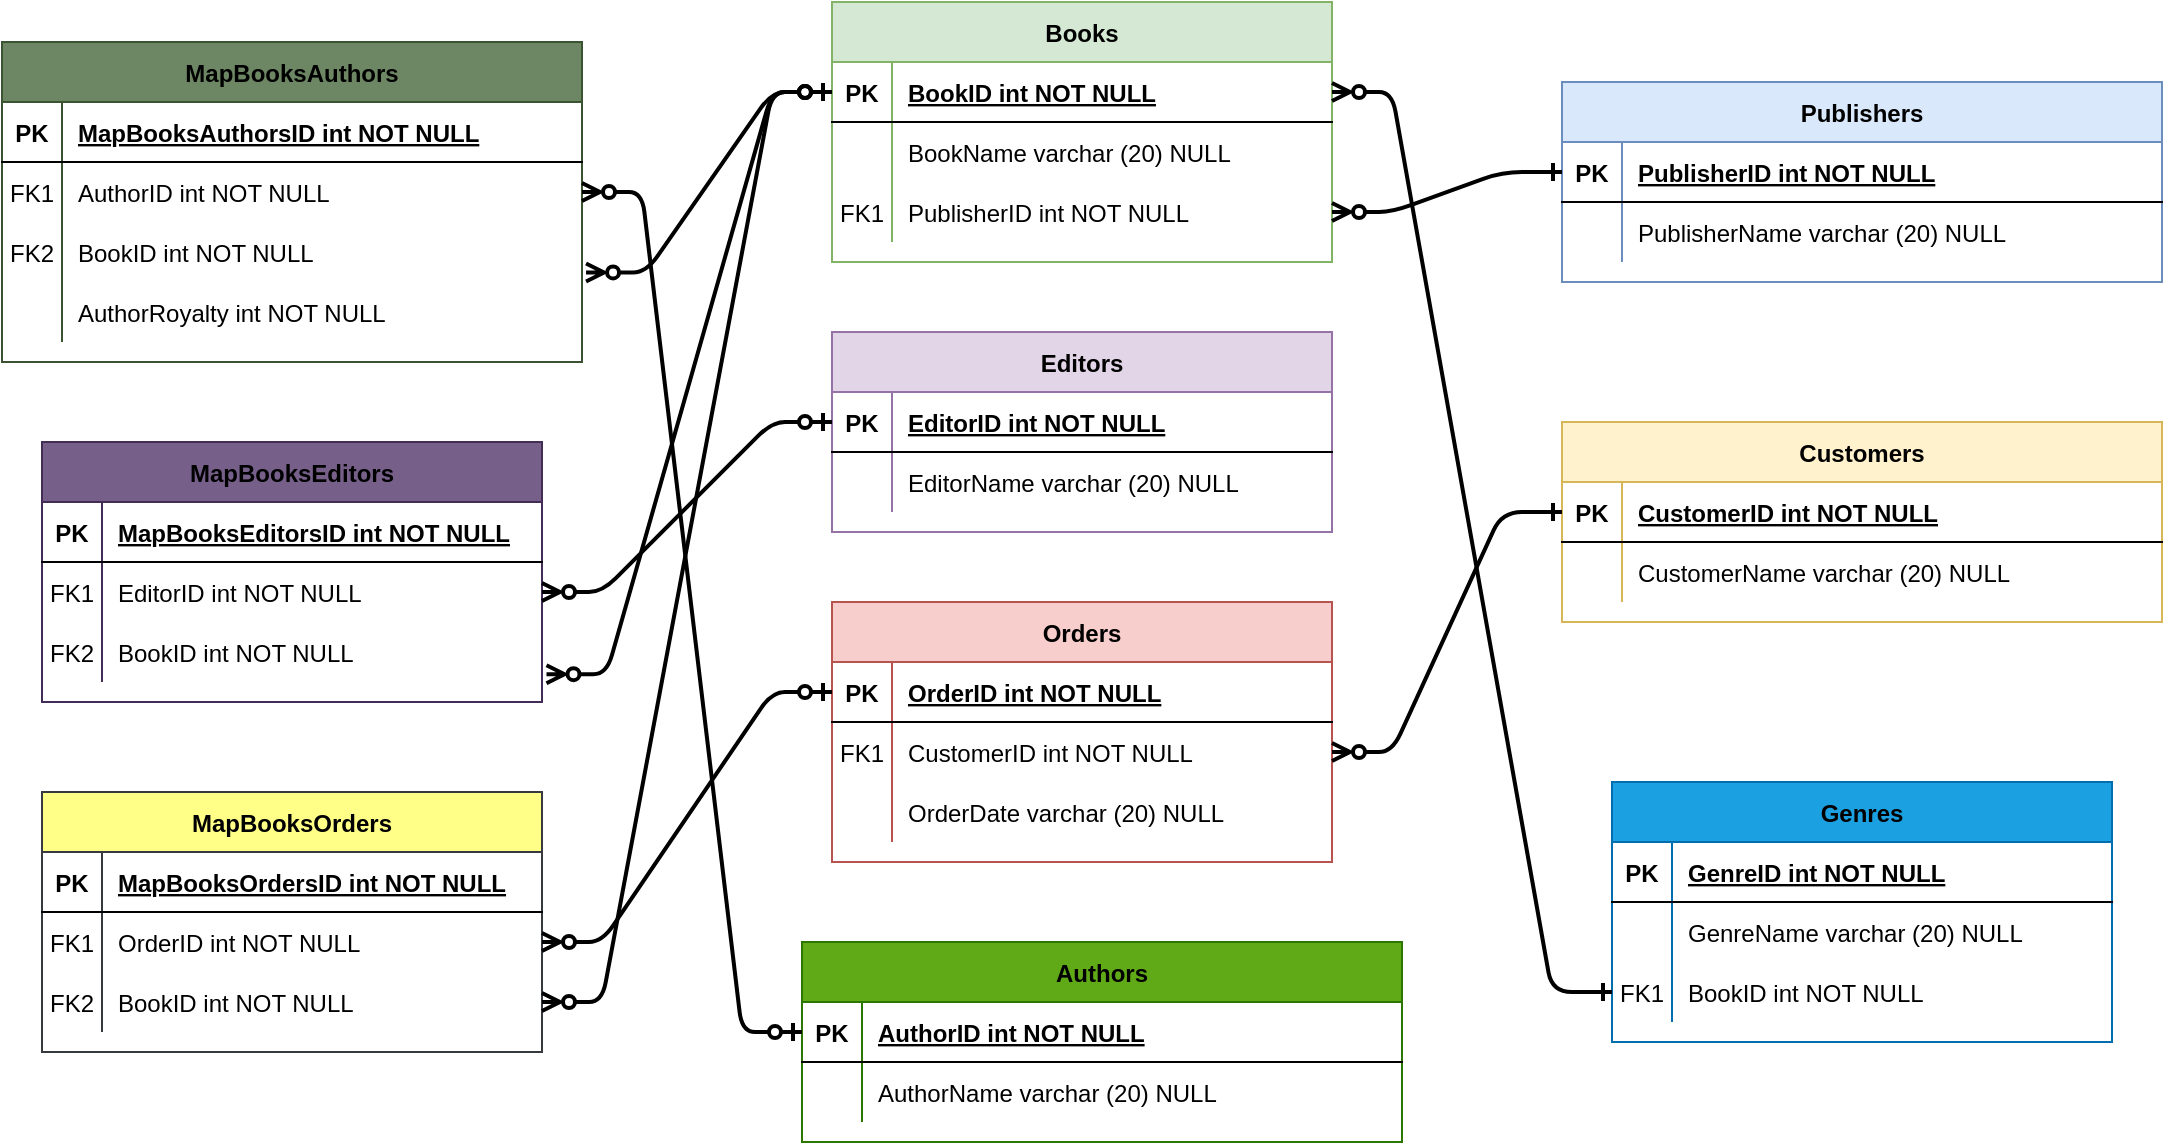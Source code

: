 <mxfile version="17.4.0" type="google"><diagram id="R2lEEEUBdFMjLlhIrx00" name="Page-1"><mxGraphModel grid="1" page="1" gridSize="10" guides="1" tooltips="1" connect="1" arrows="1" fold="1" pageScale="1" pageWidth="850" pageHeight="1100" math="0" shadow="0" extFonts="Permanent Marker^https://fonts.googleapis.com/css?family=Permanent+Marker"><root><mxCell id="0"/><mxCell id="1" parent="0"/><mxCell id="C-vyLk0tnHw3VtMMgP7b-13" value="Books" style="shape=table;startSize=30;container=1;collapsible=1;childLayout=tableLayout;fixedRows=1;rowLines=0;fontStyle=1;align=center;resizeLast=1;fillColor=#d5e8d4;strokeColor=#82b366;" vertex="1" parent="1"><mxGeometry x="95" y="90" width="250" height="130" as="geometry"/></mxCell><mxCell id="C-vyLk0tnHw3VtMMgP7b-14" value="" style="shape=partialRectangle;collapsible=0;dropTarget=0;pointerEvents=0;fillColor=none;points=[[0,0.5],[1,0.5]];portConstraint=eastwest;top=0;left=0;right=0;bottom=1;" vertex="1" parent="C-vyLk0tnHw3VtMMgP7b-13"><mxGeometry y="30" width="250" height="30" as="geometry"/></mxCell><mxCell id="C-vyLk0tnHw3VtMMgP7b-15" value="PK" style="shape=partialRectangle;overflow=hidden;connectable=0;fillColor=none;top=0;left=0;bottom=0;right=0;fontStyle=1;" vertex="1" parent="C-vyLk0tnHw3VtMMgP7b-14"><mxGeometry width="30" height="30" as="geometry"><mxRectangle width="30" height="30" as="alternateBounds"/></mxGeometry></mxCell><mxCell id="C-vyLk0tnHw3VtMMgP7b-16" value="BookID int NOT NULL " style="shape=partialRectangle;overflow=hidden;connectable=0;fillColor=none;top=0;left=0;bottom=0;right=0;align=left;spacingLeft=6;fontStyle=5;" vertex="1" parent="C-vyLk0tnHw3VtMMgP7b-14"><mxGeometry x="30" width="220" height="30" as="geometry"><mxRectangle width="220" height="30" as="alternateBounds"/></mxGeometry></mxCell><mxCell id="C-vyLk0tnHw3VtMMgP7b-17" value="" style="shape=partialRectangle;collapsible=0;dropTarget=0;pointerEvents=0;fillColor=none;points=[[0,0.5],[1,0.5]];portConstraint=eastwest;top=0;left=0;right=0;bottom=0;" vertex="1" parent="C-vyLk0tnHw3VtMMgP7b-13"><mxGeometry y="60" width="250" height="30" as="geometry"/></mxCell><mxCell id="C-vyLk0tnHw3VtMMgP7b-18" value="" style="shape=partialRectangle;overflow=hidden;connectable=0;fillColor=none;top=0;left=0;bottom=0;right=0;" vertex="1" parent="C-vyLk0tnHw3VtMMgP7b-17"><mxGeometry width="30" height="30" as="geometry"><mxRectangle width="30" height="30" as="alternateBounds"/></mxGeometry></mxCell><mxCell id="C-vyLk0tnHw3VtMMgP7b-19" value="BookName varchar (20) NULL" style="shape=partialRectangle;overflow=hidden;connectable=0;fillColor=none;top=0;left=0;bottom=0;right=0;align=left;spacingLeft=6;" vertex="1" parent="C-vyLk0tnHw3VtMMgP7b-17"><mxGeometry x="30" width="220" height="30" as="geometry"><mxRectangle width="220" height="30" as="alternateBounds"/></mxGeometry></mxCell><mxCell id="C-vyLk0tnHw3VtMMgP7b-20" value="" style="shape=partialRectangle;collapsible=0;dropTarget=0;pointerEvents=0;fillColor=none;points=[[0,0.5],[1,0.5]];portConstraint=eastwest;top=0;left=0;right=0;bottom=0;" vertex="1" parent="C-vyLk0tnHw3VtMMgP7b-13"><mxGeometry y="90" width="250" height="30" as="geometry"/></mxCell><mxCell id="C-vyLk0tnHw3VtMMgP7b-21" value="FK1" style="shape=partialRectangle;overflow=hidden;connectable=0;fillColor=none;top=0;left=0;bottom=0;right=0;" vertex="1" parent="C-vyLk0tnHw3VtMMgP7b-20"><mxGeometry width="30" height="30" as="geometry"><mxRectangle width="30" height="30" as="alternateBounds"/></mxGeometry></mxCell><mxCell id="C-vyLk0tnHw3VtMMgP7b-22" value="PublisherID int NOT NULL" style="shape=partialRectangle;overflow=hidden;connectable=0;fillColor=none;top=0;left=0;bottom=0;right=0;align=left;spacingLeft=6;" vertex="1" parent="C-vyLk0tnHw3VtMMgP7b-20"><mxGeometry x="30" width="220" height="30" as="geometry"><mxRectangle width="220" height="30" as="alternateBounds"/></mxGeometry></mxCell><mxCell id="C-vyLk0tnHw3VtMMgP7b-23" value="Customers" style="shape=table;startSize=30;container=1;collapsible=1;childLayout=tableLayout;fixedRows=1;rowLines=0;fontStyle=1;align=center;resizeLast=1;fillColor=#fff2cc;strokeColor=#d6b656;" vertex="1" parent="1"><mxGeometry x="460" y="300" width="300" height="100" as="geometry"/></mxCell><mxCell id="C-vyLk0tnHw3VtMMgP7b-24" value="" style="shape=partialRectangle;collapsible=0;dropTarget=0;pointerEvents=0;fillColor=none;points=[[0,0.5],[1,0.5]];portConstraint=eastwest;top=0;left=0;right=0;bottom=1;" vertex="1" parent="C-vyLk0tnHw3VtMMgP7b-23"><mxGeometry y="30" width="300" height="30" as="geometry"/></mxCell><mxCell id="C-vyLk0tnHw3VtMMgP7b-25" value="PK" style="shape=partialRectangle;overflow=hidden;connectable=0;fillColor=none;top=0;left=0;bottom=0;right=0;fontStyle=1;" vertex="1" parent="C-vyLk0tnHw3VtMMgP7b-24"><mxGeometry width="30" height="30" as="geometry"><mxRectangle width="30" height="30" as="alternateBounds"/></mxGeometry></mxCell><mxCell id="C-vyLk0tnHw3VtMMgP7b-26" value="CustomerID int NOT NULL " style="shape=partialRectangle;overflow=hidden;connectable=0;fillColor=none;top=0;left=0;bottom=0;right=0;align=left;spacingLeft=6;fontStyle=5;" vertex="1" parent="C-vyLk0tnHw3VtMMgP7b-24"><mxGeometry x="30" width="270" height="30" as="geometry"><mxRectangle width="270" height="30" as="alternateBounds"/></mxGeometry></mxCell><mxCell id="C-vyLk0tnHw3VtMMgP7b-27" value="" style="shape=partialRectangle;collapsible=0;dropTarget=0;pointerEvents=0;fillColor=none;points=[[0,0.5],[1,0.5]];portConstraint=eastwest;top=0;left=0;right=0;bottom=0;" vertex="1" parent="C-vyLk0tnHw3VtMMgP7b-23"><mxGeometry y="60" width="300" height="30" as="geometry"/></mxCell><mxCell id="C-vyLk0tnHw3VtMMgP7b-28" value="" style="shape=partialRectangle;overflow=hidden;connectable=0;fillColor=none;top=0;left=0;bottom=0;right=0;" vertex="1" parent="C-vyLk0tnHw3VtMMgP7b-27"><mxGeometry width="30" height="30" as="geometry"><mxRectangle width="30" height="30" as="alternateBounds"/></mxGeometry></mxCell><mxCell id="C-vyLk0tnHw3VtMMgP7b-29" value="CustomerName varchar (20) NULL" style="shape=partialRectangle;overflow=hidden;connectable=0;fillColor=none;top=0;left=0;bottom=0;right=0;align=left;spacingLeft=6;" vertex="1" parent="C-vyLk0tnHw3VtMMgP7b-27"><mxGeometry x="30" width="270" height="30" as="geometry"><mxRectangle width="270" height="30" as="alternateBounds"/></mxGeometry></mxCell><mxCell id="7kaqJJ9kGxn7L_3IUUEf-1" value="Editors" style="shape=table;startSize=30;container=1;collapsible=1;childLayout=tableLayout;fixedRows=1;rowLines=0;fontStyle=1;align=center;resizeLast=1;fillColor=#e1d5e7;strokeColor=#9673a6;" vertex="1" parent="1"><mxGeometry x="95" y="255" width="250" height="100" as="geometry"/></mxCell><mxCell id="7kaqJJ9kGxn7L_3IUUEf-2" value="" style="shape=partialRectangle;collapsible=0;dropTarget=0;pointerEvents=0;fillColor=none;points=[[0,0.5],[1,0.5]];portConstraint=eastwest;top=0;left=0;right=0;bottom=1;" vertex="1" parent="7kaqJJ9kGxn7L_3IUUEf-1"><mxGeometry y="30" width="250" height="30" as="geometry"/></mxCell><mxCell id="7kaqJJ9kGxn7L_3IUUEf-3" value="PK" style="shape=partialRectangle;overflow=hidden;connectable=0;fillColor=none;top=0;left=0;bottom=0;right=0;fontStyle=1;" vertex="1" parent="7kaqJJ9kGxn7L_3IUUEf-2"><mxGeometry width="30" height="30" as="geometry"><mxRectangle width="30" height="30" as="alternateBounds"/></mxGeometry></mxCell><mxCell id="7kaqJJ9kGxn7L_3IUUEf-4" value="EditorID int NOT NULL " style="shape=partialRectangle;overflow=hidden;connectable=0;fillColor=none;top=0;left=0;bottom=0;right=0;align=left;spacingLeft=6;fontStyle=5;" vertex="1" parent="7kaqJJ9kGxn7L_3IUUEf-2"><mxGeometry x="30" width="220" height="30" as="geometry"><mxRectangle width="220" height="30" as="alternateBounds"/></mxGeometry></mxCell><mxCell id="7kaqJJ9kGxn7L_3IUUEf-5" value="" style="shape=partialRectangle;collapsible=0;dropTarget=0;pointerEvents=0;fillColor=none;points=[[0,0.5],[1,0.5]];portConstraint=eastwest;top=0;left=0;right=0;bottom=0;" vertex="1" parent="7kaqJJ9kGxn7L_3IUUEf-1"><mxGeometry y="60" width="250" height="30" as="geometry"/></mxCell><mxCell id="7kaqJJ9kGxn7L_3IUUEf-6" value="" style="shape=partialRectangle;overflow=hidden;connectable=0;fillColor=none;top=0;left=0;bottom=0;right=0;" vertex="1" parent="7kaqJJ9kGxn7L_3IUUEf-5"><mxGeometry width="30" height="30" as="geometry"><mxRectangle width="30" height="30" as="alternateBounds"/></mxGeometry></mxCell><mxCell id="7kaqJJ9kGxn7L_3IUUEf-7" value="EditorName varchar (20) NULL" style="shape=partialRectangle;overflow=hidden;connectable=0;fillColor=none;top=0;left=0;bottom=0;right=0;align=left;spacingLeft=6;" vertex="1" parent="7kaqJJ9kGxn7L_3IUUEf-5"><mxGeometry x="30" width="220" height="30" as="geometry"><mxRectangle width="220" height="30" as="alternateBounds"/></mxGeometry></mxCell><mxCell id="7kaqJJ9kGxn7L_3IUUEf-12" value="Publishers" style="shape=table;startSize=30;container=1;collapsible=1;childLayout=tableLayout;fixedRows=1;rowLines=0;fontStyle=1;align=center;resizeLast=1;fillColor=#dae8fc;strokeColor=#6c8ebf;" vertex="1" parent="1"><mxGeometry x="460" y="130" width="300" height="100" as="geometry"/></mxCell><mxCell id="7kaqJJ9kGxn7L_3IUUEf-13" value="" style="shape=partialRectangle;collapsible=0;dropTarget=0;pointerEvents=0;fillColor=none;points=[[0,0.5],[1,0.5]];portConstraint=eastwest;top=0;left=0;right=0;bottom=1;" vertex="1" parent="7kaqJJ9kGxn7L_3IUUEf-12"><mxGeometry y="30" width="300" height="30" as="geometry"/></mxCell><mxCell id="7kaqJJ9kGxn7L_3IUUEf-14" value="PK" style="shape=partialRectangle;overflow=hidden;connectable=0;fillColor=none;top=0;left=0;bottom=0;right=0;fontStyle=1;" vertex="1" parent="7kaqJJ9kGxn7L_3IUUEf-13"><mxGeometry width="30" height="30" as="geometry"><mxRectangle width="30" height="30" as="alternateBounds"/></mxGeometry></mxCell><mxCell id="7kaqJJ9kGxn7L_3IUUEf-15" value="PublisherID int NOT NULL " style="shape=partialRectangle;overflow=hidden;connectable=0;fillColor=none;top=0;left=0;bottom=0;right=0;align=left;spacingLeft=6;fontStyle=5;" vertex="1" parent="7kaqJJ9kGxn7L_3IUUEf-13"><mxGeometry x="30" width="270" height="30" as="geometry"><mxRectangle width="270" height="30" as="alternateBounds"/></mxGeometry></mxCell><mxCell id="7kaqJJ9kGxn7L_3IUUEf-16" value="" style="shape=partialRectangle;collapsible=0;dropTarget=0;pointerEvents=0;fillColor=none;points=[[0,0.5],[1,0.5]];portConstraint=eastwest;top=0;left=0;right=0;bottom=0;" vertex="1" parent="7kaqJJ9kGxn7L_3IUUEf-12"><mxGeometry y="60" width="300" height="30" as="geometry"/></mxCell><mxCell id="7kaqJJ9kGxn7L_3IUUEf-17" value="" style="shape=partialRectangle;overflow=hidden;connectable=0;fillColor=none;top=0;left=0;bottom=0;right=0;" vertex="1" parent="7kaqJJ9kGxn7L_3IUUEf-16"><mxGeometry width="30" height="30" as="geometry"><mxRectangle width="30" height="30" as="alternateBounds"/></mxGeometry></mxCell><mxCell id="7kaqJJ9kGxn7L_3IUUEf-18" value="PublisherName varchar (20) NULL" style="shape=partialRectangle;overflow=hidden;connectable=0;fillColor=none;top=0;left=0;bottom=0;right=0;align=left;spacingLeft=6;" vertex="1" parent="7kaqJJ9kGxn7L_3IUUEf-16"><mxGeometry x="30" width="270" height="30" as="geometry"><mxRectangle width="270" height="30" as="alternateBounds"/></mxGeometry></mxCell><mxCell id="7kaqJJ9kGxn7L_3IUUEf-19" value="Authors" style="shape=table;startSize=30;container=1;collapsible=1;childLayout=tableLayout;fixedRows=1;rowLines=0;fontStyle=1;align=center;resizeLast=1;fillColor=#60a917;strokeColor=#2D7600;fontColor=#000000;" vertex="1" parent="1"><mxGeometry x="80" y="560" width="300" height="100" as="geometry"/></mxCell><mxCell id="7kaqJJ9kGxn7L_3IUUEf-20" value="" style="shape=partialRectangle;collapsible=0;dropTarget=0;pointerEvents=0;fillColor=none;points=[[0,0.5],[1,0.5]];portConstraint=eastwest;top=0;left=0;right=0;bottom=1;" vertex="1" parent="7kaqJJ9kGxn7L_3IUUEf-19"><mxGeometry y="30" width="300" height="30" as="geometry"/></mxCell><mxCell id="7kaqJJ9kGxn7L_3IUUEf-21" value="PK" style="shape=partialRectangle;overflow=hidden;connectable=0;fillColor=none;top=0;left=0;bottom=0;right=0;fontStyle=1;" vertex="1" parent="7kaqJJ9kGxn7L_3IUUEf-20"><mxGeometry width="30" height="30" as="geometry"><mxRectangle width="30" height="30" as="alternateBounds"/></mxGeometry></mxCell><mxCell id="7kaqJJ9kGxn7L_3IUUEf-22" value="AuthorID int NOT NULL " style="shape=partialRectangle;overflow=hidden;connectable=0;fillColor=none;top=0;left=0;bottom=0;right=0;align=left;spacingLeft=6;fontStyle=5;" vertex="1" parent="7kaqJJ9kGxn7L_3IUUEf-20"><mxGeometry x="30" width="270" height="30" as="geometry"><mxRectangle width="270" height="30" as="alternateBounds"/></mxGeometry></mxCell><mxCell id="7kaqJJ9kGxn7L_3IUUEf-23" value="" style="shape=partialRectangle;collapsible=0;dropTarget=0;pointerEvents=0;fillColor=none;points=[[0,0.5],[1,0.5]];portConstraint=eastwest;top=0;left=0;right=0;bottom=0;" vertex="1" parent="7kaqJJ9kGxn7L_3IUUEf-19"><mxGeometry y="60" width="300" height="30" as="geometry"/></mxCell><mxCell id="7kaqJJ9kGxn7L_3IUUEf-24" value="" style="shape=partialRectangle;overflow=hidden;connectable=0;fillColor=none;top=0;left=0;bottom=0;right=0;" vertex="1" parent="7kaqJJ9kGxn7L_3IUUEf-23"><mxGeometry width="30" height="30" as="geometry"><mxRectangle width="30" height="30" as="alternateBounds"/></mxGeometry></mxCell><mxCell id="7kaqJJ9kGxn7L_3IUUEf-25" value="AuthorName varchar (20) NULL" style="shape=partialRectangle;overflow=hidden;connectable=0;fillColor=none;top=0;left=0;bottom=0;right=0;align=left;spacingLeft=6;" vertex="1" parent="7kaqJJ9kGxn7L_3IUUEf-23"><mxGeometry x="30" width="270" height="30" as="geometry"><mxRectangle width="270" height="30" as="alternateBounds"/></mxGeometry></mxCell><mxCell id="7kaqJJ9kGxn7L_3IUUEf-34" value="Genres" style="shape=table;startSize=30;container=1;collapsible=1;childLayout=tableLayout;fixedRows=1;rowLines=0;fontStyle=1;align=center;resizeLast=1;fillColor=#1ba1e2;strokeColor=#006EAF;fontColor=#000000;" vertex="1" parent="1"><mxGeometry x="485" y="480" width="250" height="130" as="geometry"/></mxCell><mxCell id="7kaqJJ9kGxn7L_3IUUEf-35" value="" style="shape=partialRectangle;collapsible=0;dropTarget=0;pointerEvents=0;fillColor=none;points=[[0,0.5],[1,0.5]];portConstraint=eastwest;top=0;left=0;right=0;bottom=1;" vertex="1" parent="7kaqJJ9kGxn7L_3IUUEf-34"><mxGeometry y="30" width="250" height="30" as="geometry"/></mxCell><mxCell id="7kaqJJ9kGxn7L_3IUUEf-36" value="PK" style="shape=partialRectangle;overflow=hidden;connectable=0;fillColor=none;top=0;left=0;bottom=0;right=0;fontStyle=1;" vertex="1" parent="7kaqJJ9kGxn7L_3IUUEf-35"><mxGeometry width="30" height="30" as="geometry"><mxRectangle width="30" height="30" as="alternateBounds"/></mxGeometry></mxCell><mxCell id="7kaqJJ9kGxn7L_3IUUEf-37" value="GenreID int NOT NULL" style="shape=partialRectangle;overflow=hidden;connectable=0;fillColor=none;top=0;left=0;bottom=0;right=0;align=left;spacingLeft=6;fontStyle=5;" vertex="1" parent="7kaqJJ9kGxn7L_3IUUEf-35"><mxGeometry x="30" width="220" height="30" as="geometry"><mxRectangle width="220" height="30" as="alternateBounds"/></mxGeometry></mxCell><mxCell id="7kaqJJ9kGxn7L_3IUUEf-38" value="" style="shape=partialRectangle;collapsible=0;dropTarget=0;pointerEvents=0;fillColor=none;points=[[0,0.5],[1,0.5]];portConstraint=eastwest;top=0;left=0;right=0;bottom=0;" vertex="1" parent="7kaqJJ9kGxn7L_3IUUEf-34"><mxGeometry y="60" width="250" height="30" as="geometry"/></mxCell><mxCell id="7kaqJJ9kGxn7L_3IUUEf-39" value="" style="shape=partialRectangle;overflow=hidden;connectable=0;fillColor=none;top=0;left=0;bottom=0;right=0;" vertex="1" parent="7kaqJJ9kGxn7L_3IUUEf-38"><mxGeometry width="30" height="30" as="geometry"><mxRectangle width="30" height="30" as="alternateBounds"/></mxGeometry></mxCell><mxCell id="7kaqJJ9kGxn7L_3IUUEf-40" value="GenreName varchar (20) NULL" style="shape=partialRectangle;overflow=hidden;connectable=0;fillColor=none;top=0;left=0;bottom=0;right=0;align=left;spacingLeft=6;" vertex="1" parent="7kaqJJ9kGxn7L_3IUUEf-38"><mxGeometry x="30" width="220" height="30" as="geometry"><mxRectangle width="220" height="30" as="alternateBounds"/></mxGeometry></mxCell><mxCell id="7kaqJJ9kGxn7L_3IUUEf-41" value="" style="shape=partialRectangle;collapsible=0;dropTarget=0;pointerEvents=0;fillColor=none;points=[[0,0.5],[1,0.5]];portConstraint=eastwest;top=0;left=0;right=0;bottom=0;" vertex="1" parent="7kaqJJ9kGxn7L_3IUUEf-34"><mxGeometry y="90" width="250" height="30" as="geometry"/></mxCell><mxCell id="7kaqJJ9kGxn7L_3IUUEf-42" value="FK1" style="shape=partialRectangle;overflow=hidden;connectable=0;fillColor=none;top=0;left=0;bottom=0;right=0;" vertex="1" parent="7kaqJJ9kGxn7L_3IUUEf-41"><mxGeometry width="30" height="30" as="geometry"><mxRectangle width="30" height="30" as="alternateBounds"/></mxGeometry></mxCell><mxCell id="7kaqJJ9kGxn7L_3IUUEf-43" value="BookID int NOT NULL" style="shape=partialRectangle;overflow=hidden;connectable=0;fillColor=none;top=0;left=0;bottom=0;right=0;align=left;spacingLeft=6;fontStyle=0" vertex="1" parent="7kaqJJ9kGxn7L_3IUUEf-41"><mxGeometry x="30" width="220" height="30" as="geometry"><mxRectangle width="220" height="30" as="alternateBounds"/></mxGeometry></mxCell><mxCell id="7kaqJJ9kGxn7L_3IUUEf-44" value="Orders" style="shape=table;startSize=30;container=1;collapsible=1;childLayout=tableLayout;fixedRows=1;rowLines=0;fontStyle=1;align=center;resizeLast=1;fillColor=#f8cecc;strokeColor=#b85450;" vertex="1" parent="1"><mxGeometry x="95" y="390" width="250" height="130" as="geometry"/></mxCell><mxCell id="7kaqJJ9kGxn7L_3IUUEf-45" value="" style="shape=partialRectangle;collapsible=0;dropTarget=0;pointerEvents=0;fillColor=none;points=[[0,0.5],[1,0.5]];portConstraint=eastwest;top=0;left=0;right=0;bottom=1;" vertex="1" parent="7kaqJJ9kGxn7L_3IUUEf-44"><mxGeometry y="30" width="250" height="30" as="geometry"/></mxCell><mxCell id="7kaqJJ9kGxn7L_3IUUEf-46" value="PK" style="shape=partialRectangle;overflow=hidden;connectable=0;fillColor=none;top=0;left=0;bottom=0;right=0;fontStyle=1;" vertex="1" parent="7kaqJJ9kGxn7L_3IUUEf-45"><mxGeometry width="30" height="30" as="geometry"><mxRectangle width="30" height="30" as="alternateBounds"/></mxGeometry></mxCell><mxCell id="7kaqJJ9kGxn7L_3IUUEf-47" value="OrderID int NOT NULL" style="shape=partialRectangle;overflow=hidden;connectable=0;fillColor=none;top=0;left=0;bottom=0;right=0;align=left;spacingLeft=6;fontStyle=5;" vertex="1" parent="7kaqJJ9kGxn7L_3IUUEf-45"><mxGeometry x="30" width="220" height="30" as="geometry"><mxRectangle width="220" height="30" as="alternateBounds"/></mxGeometry></mxCell><mxCell id="7kaqJJ9kGxn7L_3IUUEf-48" value="" style="shape=partialRectangle;collapsible=0;dropTarget=0;pointerEvents=0;fillColor=none;points=[[0,0.5],[1,0.5]];portConstraint=eastwest;top=0;left=0;right=0;bottom=0;" vertex="1" parent="7kaqJJ9kGxn7L_3IUUEf-44"><mxGeometry y="60" width="250" height="30" as="geometry"/></mxCell><mxCell id="7kaqJJ9kGxn7L_3IUUEf-49" value="FK1" style="shape=partialRectangle;overflow=hidden;connectable=0;fillColor=none;top=0;left=0;bottom=0;right=0;" vertex="1" parent="7kaqJJ9kGxn7L_3IUUEf-48"><mxGeometry width="30" height="30" as="geometry"><mxRectangle width="30" height="30" as="alternateBounds"/></mxGeometry></mxCell><mxCell id="7kaqJJ9kGxn7L_3IUUEf-50" value="CustomerID int NOT NULL" style="shape=partialRectangle;overflow=hidden;connectable=0;fillColor=none;top=0;left=0;bottom=0;right=0;align=left;spacingLeft=6;" vertex="1" parent="7kaqJJ9kGxn7L_3IUUEf-48"><mxGeometry x="30" width="220" height="30" as="geometry"><mxRectangle width="220" height="30" as="alternateBounds"/></mxGeometry></mxCell><mxCell id="7kaqJJ9kGxn7L_3IUUEf-51" value="" style="shape=partialRectangle;collapsible=0;dropTarget=0;pointerEvents=0;fillColor=none;points=[[0,0.5],[1,0.5]];portConstraint=eastwest;top=0;left=0;right=0;bottom=0;" vertex="1" parent="7kaqJJ9kGxn7L_3IUUEf-44"><mxGeometry y="90" width="250" height="30" as="geometry"/></mxCell><mxCell id="7kaqJJ9kGxn7L_3IUUEf-52" value="" style="shape=partialRectangle;overflow=hidden;connectable=0;fillColor=none;top=0;left=0;bottom=0;right=0;" vertex="1" parent="7kaqJJ9kGxn7L_3IUUEf-51"><mxGeometry width="30" height="30" as="geometry"><mxRectangle width="30" height="30" as="alternateBounds"/></mxGeometry></mxCell><mxCell id="7kaqJJ9kGxn7L_3IUUEf-53" value="OrderDate varchar (20) NULL" style="shape=partialRectangle;overflow=hidden;connectable=0;fillColor=none;top=0;left=0;bottom=0;right=0;align=left;spacingLeft=6;fontStyle=0" vertex="1" parent="7kaqJJ9kGxn7L_3IUUEf-51"><mxGeometry x="30" width="220" height="30" as="geometry"><mxRectangle width="220" height="30" as="alternateBounds"/></mxGeometry></mxCell><mxCell id="7kaqJJ9kGxn7L_3IUUEf-54" value="MapBooksAuthors" style="shape=table;startSize=30;container=1;collapsible=1;childLayout=tableLayout;fixedRows=1;rowLines=0;fontStyle=1;align=center;resizeLast=1;fillColor=#6d8764;strokeColor=#3A5431;fontColor=#000000;" vertex="1" parent="1"><mxGeometry x="-320" y="110" width="290" height="160" as="geometry"/></mxCell><mxCell id="7kaqJJ9kGxn7L_3IUUEf-55" value="" style="shape=partialRectangle;collapsible=0;dropTarget=0;pointerEvents=0;fillColor=none;points=[[0,0.5],[1,0.5]];portConstraint=eastwest;top=0;left=0;right=0;bottom=1;" vertex="1" parent="7kaqJJ9kGxn7L_3IUUEf-54"><mxGeometry y="30" width="290" height="30" as="geometry"/></mxCell><mxCell id="7kaqJJ9kGxn7L_3IUUEf-56" value="PK" style="shape=partialRectangle;overflow=hidden;connectable=0;fillColor=none;top=0;left=0;bottom=0;right=0;fontStyle=1;" vertex="1" parent="7kaqJJ9kGxn7L_3IUUEf-55"><mxGeometry width="30" height="30" as="geometry"><mxRectangle width="30" height="30" as="alternateBounds"/></mxGeometry></mxCell><mxCell id="7kaqJJ9kGxn7L_3IUUEf-57" value="MapBooksAuthorsID int NOT NULL" style="shape=partialRectangle;overflow=hidden;connectable=0;fillColor=none;top=0;left=0;bottom=0;right=0;align=left;spacingLeft=6;fontStyle=5;" vertex="1" parent="7kaqJJ9kGxn7L_3IUUEf-55"><mxGeometry x="30" width="260" height="30" as="geometry"><mxRectangle width="260" height="30" as="alternateBounds"/></mxGeometry></mxCell><mxCell id="7kaqJJ9kGxn7L_3IUUEf-58" value="" style="shape=partialRectangle;collapsible=0;dropTarget=0;pointerEvents=0;fillColor=none;points=[[0,0.5],[1,0.5]];portConstraint=eastwest;top=0;left=0;right=0;bottom=0;" vertex="1" parent="7kaqJJ9kGxn7L_3IUUEf-54"><mxGeometry y="60" width="290" height="30" as="geometry"/></mxCell><mxCell id="7kaqJJ9kGxn7L_3IUUEf-59" value="FK1" style="shape=partialRectangle;overflow=hidden;connectable=0;fillColor=none;top=0;left=0;bottom=0;right=0;" vertex="1" parent="7kaqJJ9kGxn7L_3IUUEf-58"><mxGeometry width="30" height="30" as="geometry"><mxRectangle width="30" height="30" as="alternateBounds"/></mxGeometry></mxCell><mxCell id="7kaqJJ9kGxn7L_3IUUEf-60" value="AuthorID int NOT NULL" style="shape=partialRectangle;overflow=hidden;connectable=0;fillColor=none;top=0;left=0;bottom=0;right=0;align=left;spacingLeft=6;" vertex="1" parent="7kaqJJ9kGxn7L_3IUUEf-58"><mxGeometry x="30" width="260" height="30" as="geometry"><mxRectangle width="260" height="30" as="alternateBounds"/></mxGeometry></mxCell><mxCell id="7kaqJJ9kGxn7L_3IUUEf-61" value="" style="shape=partialRectangle;collapsible=0;dropTarget=0;pointerEvents=0;fillColor=none;points=[[0,0.5],[1,0.5]];portConstraint=eastwest;top=0;left=0;right=0;bottom=0;" vertex="1" parent="7kaqJJ9kGxn7L_3IUUEf-54"><mxGeometry y="90" width="290" height="30" as="geometry"/></mxCell><mxCell id="7kaqJJ9kGxn7L_3IUUEf-62" value="FK2" style="shape=partialRectangle;overflow=hidden;connectable=0;fillColor=none;top=0;left=0;bottom=0;right=0;" vertex="1" parent="7kaqJJ9kGxn7L_3IUUEf-61"><mxGeometry width="30" height="30" as="geometry"><mxRectangle width="30" height="30" as="alternateBounds"/></mxGeometry></mxCell><mxCell id="7kaqJJ9kGxn7L_3IUUEf-63" value="BookID int NOT NULL" style="shape=partialRectangle;overflow=hidden;connectable=0;fillColor=none;top=0;left=0;bottom=0;right=0;align=left;spacingLeft=6;fontStyle=0" vertex="1" parent="7kaqJJ9kGxn7L_3IUUEf-61"><mxGeometry x="30" width="260" height="30" as="geometry"><mxRectangle width="260" height="30" as="alternateBounds"/></mxGeometry></mxCell><mxCell id="7kaqJJ9kGxn7L_3IUUEf-65" style="shape=partialRectangle;collapsible=0;dropTarget=0;pointerEvents=0;fillColor=none;points=[[0,0.5],[1,0.5]];portConstraint=eastwest;top=0;left=0;right=0;bottom=0;" vertex="1" parent="7kaqJJ9kGxn7L_3IUUEf-54"><mxGeometry y="120" width="290" height="30" as="geometry"/></mxCell><mxCell id="7kaqJJ9kGxn7L_3IUUEf-66" style="shape=partialRectangle;overflow=hidden;connectable=0;fillColor=none;top=0;left=0;bottom=0;right=0;" vertex="1" parent="7kaqJJ9kGxn7L_3IUUEf-65"><mxGeometry width="30" height="30" as="geometry"><mxRectangle width="30" height="30" as="alternateBounds"/></mxGeometry></mxCell><mxCell id="7kaqJJ9kGxn7L_3IUUEf-67" value="AuthorRoyalty int NOT NULL" style="shape=partialRectangle;overflow=hidden;connectable=0;fillColor=none;top=0;left=0;bottom=0;right=0;align=left;spacingLeft=6;fontStyle=0" vertex="1" parent="7kaqJJ9kGxn7L_3IUUEf-65"><mxGeometry x="30" width="260" height="30" as="geometry"><mxRectangle width="260" height="30" as="alternateBounds"/></mxGeometry></mxCell><mxCell id="7kaqJJ9kGxn7L_3IUUEf-68" value="MapBooksEditors" style="shape=table;startSize=30;container=1;collapsible=1;childLayout=tableLayout;fixedRows=1;rowLines=0;fontStyle=1;align=center;resizeLast=1;fillColor=#76608a;strokeColor=#432D57;fontColor=#000000;" vertex="1" parent="1"><mxGeometry x="-300" y="310" width="250" height="130" as="geometry"/></mxCell><mxCell id="7kaqJJ9kGxn7L_3IUUEf-69" value="" style="shape=partialRectangle;collapsible=0;dropTarget=0;pointerEvents=0;fillColor=none;points=[[0,0.5],[1,0.5]];portConstraint=eastwest;top=0;left=0;right=0;bottom=1;" vertex="1" parent="7kaqJJ9kGxn7L_3IUUEf-68"><mxGeometry y="30" width="250" height="30" as="geometry"/></mxCell><mxCell id="7kaqJJ9kGxn7L_3IUUEf-70" value="PK" style="shape=partialRectangle;overflow=hidden;connectable=0;fillColor=none;top=0;left=0;bottom=0;right=0;fontStyle=1;" vertex="1" parent="7kaqJJ9kGxn7L_3IUUEf-69"><mxGeometry width="30" height="30" as="geometry"><mxRectangle width="30" height="30" as="alternateBounds"/></mxGeometry></mxCell><mxCell id="7kaqJJ9kGxn7L_3IUUEf-71" value="MapBooksEditorsID int NOT NULL" style="shape=partialRectangle;overflow=hidden;connectable=0;fillColor=none;top=0;left=0;bottom=0;right=0;align=left;spacingLeft=6;fontStyle=5;" vertex="1" parent="7kaqJJ9kGxn7L_3IUUEf-69"><mxGeometry x="30" width="220" height="30" as="geometry"><mxRectangle width="220" height="30" as="alternateBounds"/></mxGeometry></mxCell><mxCell id="7kaqJJ9kGxn7L_3IUUEf-72" value="" style="shape=partialRectangle;collapsible=0;dropTarget=0;pointerEvents=0;fillColor=none;points=[[0,0.5],[1,0.5]];portConstraint=eastwest;top=0;left=0;right=0;bottom=0;" vertex="1" parent="7kaqJJ9kGxn7L_3IUUEf-68"><mxGeometry y="60" width="250" height="30" as="geometry"/></mxCell><mxCell id="7kaqJJ9kGxn7L_3IUUEf-73" value="FK1" style="shape=partialRectangle;overflow=hidden;connectable=0;fillColor=none;top=0;left=0;bottom=0;right=0;" vertex="1" parent="7kaqJJ9kGxn7L_3IUUEf-72"><mxGeometry width="30" height="30" as="geometry"><mxRectangle width="30" height="30" as="alternateBounds"/></mxGeometry></mxCell><mxCell id="7kaqJJ9kGxn7L_3IUUEf-74" value="EditorID int NOT NULL" style="shape=partialRectangle;overflow=hidden;connectable=0;fillColor=none;top=0;left=0;bottom=0;right=0;align=left;spacingLeft=6;" vertex="1" parent="7kaqJJ9kGxn7L_3IUUEf-72"><mxGeometry x="30" width="220" height="30" as="geometry"><mxRectangle width="220" height="30" as="alternateBounds"/></mxGeometry></mxCell><mxCell id="7kaqJJ9kGxn7L_3IUUEf-75" value="" style="shape=partialRectangle;collapsible=0;dropTarget=0;pointerEvents=0;fillColor=none;points=[[0,0.5],[1,0.5]];portConstraint=eastwest;top=0;left=0;right=0;bottom=0;" vertex="1" parent="7kaqJJ9kGxn7L_3IUUEf-68"><mxGeometry y="90" width="250" height="30" as="geometry"/></mxCell><mxCell id="7kaqJJ9kGxn7L_3IUUEf-76" value="FK2" style="shape=partialRectangle;overflow=hidden;connectable=0;fillColor=none;top=0;left=0;bottom=0;right=0;" vertex="1" parent="7kaqJJ9kGxn7L_3IUUEf-75"><mxGeometry width="30" height="30" as="geometry"><mxRectangle width="30" height="30" as="alternateBounds"/></mxGeometry></mxCell><mxCell id="7kaqJJ9kGxn7L_3IUUEf-77" value="BookID int NOT NULL" style="shape=partialRectangle;overflow=hidden;connectable=0;fillColor=none;top=0;left=0;bottom=0;right=0;align=left;spacingLeft=6;fontStyle=0" vertex="1" parent="7kaqJJ9kGxn7L_3IUUEf-75"><mxGeometry x="30" width="220" height="30" as="geometry"><mxRectangle width="220" height="30" as="alternateBounds"/></mxGeometry></mxCell><mxCell id="7kaqJJ9kGxn7L_3IUUEf-78" value="MapBooksOrders" style="shape=table;startSize=30;container=1;collapsible=1;childLayout=tableLayout;fixedRows=1;rowLines=0;fontStyle=1;align=center;resizeLast=1;fillColor=#ffff88;strokeColor=#36393d;" vertex="1" parent="1"><mxGeometry x="-300" y="485" width="250" height="130" as="geometry"/></mxCell><mxCell id="7kaqJJ9kGxn7L_3IUUEf-79" value="" style="shape=partialRectangle;collapsible=0;dropTarget=0;pointerEvents=0;fillColor=none;points=[[0,0.5],[1,0.5]];portConstraint=eastwest;top=0;left=0;right=0;bottom=1;" vertex="1" parent="7kaqJJ9kGxn7L_3IUUEf-78"><mxGeometry y="30" width="250" height="30" as="geometry"/></mxCell><mxCell id="7kaqJJ9kGxn7L_3IUUEf-80" value="PK" style="shape=partialRectangle;overflow=hidden;connectable=0;fillColor=none;top=0;left=0;bottom=0;right=0;fontStyle=1;" vertex="1" parent="7kaqJJ9kGxn7L_3IUUEf-79"><mxGeometry width="30" height="30" as="geometry"><mxRectangle width="30" height="30" as="alternateBounds"/></mxGeometry></mxCell><mxCell id="7kaqJJ9kGxn7L_3IUUEf-81" value="MapBooksOrdersID int NOT NULL" style="shape=partialRectangle;overflow=hidden;connectable=0;fillColor=none;top=0;left=0;bottom=0;right=0;align=left;spacingLeft=6;fontStyle=5;" vertex="1" parent="7kaqJJ9kGxn7L_3IUUEf-79"><mxGeometry x="30" width="220" height="30" as="geometry"><mxRectangle width="220" height="30" as="alternateBounds"/></mxGeometry></mxCell><mxCell id="7kaqJJ9kGxn7L_3IUUEf-82" value="" style="shape=partialRectangle;collapsible=0;dropTarget=0;pointerEvents=0;fillColor=none;points=[[0,0.5],[1,0.5]];portConstraint=eastwest;top=0;left=0;right=0;bottom=0;" vertex="1" parent="7kaqJJ9kGxn7L_3IUUEf-78"><mxGeometry y="60" width="250" height="30" as="geometry"/></mxCell><mxCell id="7kaqJJ9kGxn7L_3IUUEf-83" value="FK1" style="shape=partialRectangle;overflow=hidden;connectable=0;fillColor=none;top=0;left=0;bottom=0;right=0;" vertex="1" parent="7kaqJJ9kGxn7L_3IUUEf-82"><mxGeometry width="30" height="30" as="geometry"><mxRectangle width="30" height="30" as="alternateBounds"/></mxGeometry></mxCell><mxCell id="7kaqJJ9kGxn7L_3IUUEf-84" value="OrderID int NOT NULL" style="shape=partialRectangle;overflow=hidden;connectable=0;fillColor=none;top=0;left=0;bottom=0;right=0;align=left;spacingLeft=6;" vertex="1" parent="7kaqJJ9kGxn7L_3IUUEf-82"><mxGeometry x="30" width="220" height="30" as="geometry"><mxRectangle width="220" height="30" as="alternateBounds"/></mxGeometry></mxCell><mxCell id="7kaqJJ9kGxn7L_3IUUEf-85" value="" style="shape=partialRectangle;collapsible=0;dropTarget=0;pointerEvents=0;fillColor=none;points=[[0,0.5],[1,0.5]];portConstraint=eastwest;top=0;left=0;right=0;bottom=0;" vertex="1" parent="7kaqJJ9kGxn7L_3IUUEf-78"><mxGeometry y="90" width="250" height="30" as="geometry"/></mxCell><mxCell id="7kaqJJ9kGxn7L_3IUUEf-86" value="FK2" style="shape=partialRectangle;overflow=hidden;connectable=0;fillColor=none;top=0;left=0;bottom=0;right=0;" vertex="1" parent="7kaqJJ9kGxn7L_3IUUEf-85"><mxGeometry width="30" height="30" as="geometry"><mxRectangle width="30" height="30" as="alternateBounds"/></mxGeometry></mxCell><mxCell id="7kaqJJ9kGxn7L_3IUUEf-87" value="BookID int NOT NULL" style="shape=partialRectangle;overflow=hidden;connectable=0;fillColor=none;top=0;left=0;bottom=0;right=0;align=left;spacingLeft=6;fontStyle=0" vertex="1" parent="7kaqJJ9kGxn7L_3IUUEf-85"><mxGeometry x="30" width="220" height="30" as="geometry"><mxRectangle width="220" height="30" as="alternateBounds"/></mxGeometry></mxCell><mxCell id="7kaqJJ9kGxn7L_3IUUEf-89" style="edgeStyle=entityRelationEdgeStyle;orthogonalLoop=1;jettySize=auto;html=1;exitX=0;exitY=0.5;exitDx=0;exitDy=0;entryX=1;entryY=0.5;entryDx=0;entryDy=0;fontColor=#000000;rounded=1;endArrow=ERzeroToMany;endFill=0;startArrow=ERone;startFill=0;strokeWidth=2;" edge="1" parent="1" source="7kaqJJ9kGxn7L_3IUUEf-13" target="C-vyLk0tnHw3VtMMgP7b-20"><mxGeometry relative="1" as="geometry"/></mxCell><mxCell id="7kaqJJ9kGxn7L_3IUUEf-91" style="edgeStyle=entityRelationEdgeStyle;rounded=1;orthogonalLoop=1;jettySize=auto;html=1;exitX=0;exitY=0.5;exitDx=0;exitDy=0;entryX=1;entryY=0.5;entryDx=0;entryDy=0;fontColor=#000000;startArrow=ERone;startFill=0;endArrow=ERzeroToMany;endFill=0;strokeWidth=2;" edge="1" parent="1" source="C-vyLk0tnHw3VtMMgP7b-24" target="7kaqJJ9kGxn7L_3IUUEf-48"><mxGeometry relative="1" as="geometry"/></mxCell><mxCell id="7kaqJJ9kGxn7L_3IUUEf-93" style="edgeStyle=entityRelationEdgeStyle;rounded=1;orthogonalLoop=1;jettySize=auto;html=1;exitX=0;exitY=0.5;exitDx=0;exitDy=0;entryX=1;entryY=0.5;entryDx=0;entryDy=0;fontColor=#000000;startArrow=ERone;startFill=0;endArrow=ERzeroToMany;endFill=0;strokeWidth=2;" edge="1" parent="1" source="7kaqJJ9kGxn7L_3IUUEf-41" target="C-vyLk0tnHw3VtMMgP7b-14"><mxGeometry relative="1" as="geometry"/></mxCell><mxCell id="7kaqJJ9kGxn7L_3IUUEf-95" style="edgeStyle=entityRelationEdgeStyle;rounded=1;orthogonalLoop=1;jettySize=auto;html=1;exitX=0;exitY=0.5;exitDx=0;exitDy=0;fontColor=#000000;startArrow=ERzeroToOne;startFill=0;endArrow=ERzeroToMany;endFill=0;strokeWidth=2;" edge="1" parent="1" source="7kaqJJ9kGxn7L_3IUUEf-20" target="7kaqJJ9kGxn7L_3IUUEf-58"><mxGeometry relative="1" as="geometry"/></mxCell><mxCell id="7kaqJJ9kGxn7L_3IUUEf-96" style="edgeStyle=entityRelationEdgeStyle;rounded=1;orthogonalLoop=1;jettySize=auto;html=1;exitX=0;exitY=0.5;exitDx=0;exitDy=0;entryX=1.007;entryY=-0.159;entryDx=0;entryDy=0;entryPerimeter=0;fontColor=#000000;startArrow=ERzeroToOne;startFill=0;endArrow=ERzeroToMany;endFill=0;strokeWidth=2;" edge="1" parent="1" source="C-vyLk0tnHw3VtMMgP7b-14" target="7kaqJJ9kGxn7L_3IUUEf-65"><mxGeometry relative="1" as="geometry"/></mxCell><mxCell id="7kaqJJ9kGxn7L_3IUUEf-97" style="edgeStyle=entityRelationEdgeStyle;rounded=1;orthogonalLoop=1;jettySize=auto;html=1;exitX=0;exitY=0.5;exitDx=0;exitDy=0;entryX=1;entryY=0.5;entryDx=0;entryDy=0;fontColor=#000000;startArrow=ERzeroToOne;startFill=0;endArrow=ERzeroToMany;endFill=0;strokeWidth=2;" edge="1" parent="1" source="7kaqJJ9kGxn7L_3IUUEf-2" target="7kaqJJ9kGxn7L_3IUUEf-72"><mxGeometry relative="1" as="geometry"/></mxCell><mxCell id="7kaqJJ9kGxn7L_3IUUEf-98" style="edgeStyle=entityRelationEdgeStyle;rounded=1;orthogonalLoop=1;jettySize=auto;html=1;exitX=0;exitY=0.5;exitDx=0;exitDy=0;entryX=1.009;entryY=0.87;entryDx=0;entryDy=0;entryPerimeter=0;fontColor=#000000;startArrow=ERzeroToOne;startFill=0;endArrow=ERzeroToMany;endFill=0;strokeWidth=2;" edge="1" parent="1" source="C-vyLk0tnHw3VtMMgP7b-14" target="7kaqJJ9kGxn7L_3IUUEf-75"><mxGeometry relative="1" as="geometry"/></mxCell><mxCell id="7kaqJJ9kGxn7L_3IUUEf-99" style="edgeStyle=entityRelationEdgeStyle;rounded=1;orthogonalLoop=1;jettySize=auto;html=1;exitX=0;exitY=0.5;exitDx=0;exitDy=0;entryX=1;entryY=0.5;entryDx=0;entryDy=0;fontColor=#000000;startArrow=ERzeroToOne;startFill=0;endArrow=ERzeroToMany;endFill=0;strokeWidth=2;" edge="1" parent="1" source="7kaqJJ9kGxn7L_3IUUEf-45" target="7kaqJJ9kGxn7L_3IUUEf-82"><mxGeometry relative="1" as="geometry"/></mxCell><mxCell id="7kaqJJ9kGxn7L_3IUUEf-100" style="edgeStyle=entityRelationEdgeStyle;rounded=1;orthogonalLoop=1;jettySize=auto;html=1;exitX=0;exitY=0.5;exitDx=0;exitDy=0;entryX=1;entryY=0.5;entryDx=0;entryDy=0;fontColor=#000000;startArrow=ERzeroToOne;startFill=0;endArrow=ERzeroToMany;endFill=0;strokeWidth=2;" edge="1" parent="1" source="C-vyLk0tnHw3VtMMgP7b-14" target="7kaqJJ9kGxn7L_3IUUEf-85"><mxGeometry relative="1" as="geometry"/></mxCell></root></mxGraphModel></diagram></mxfile>